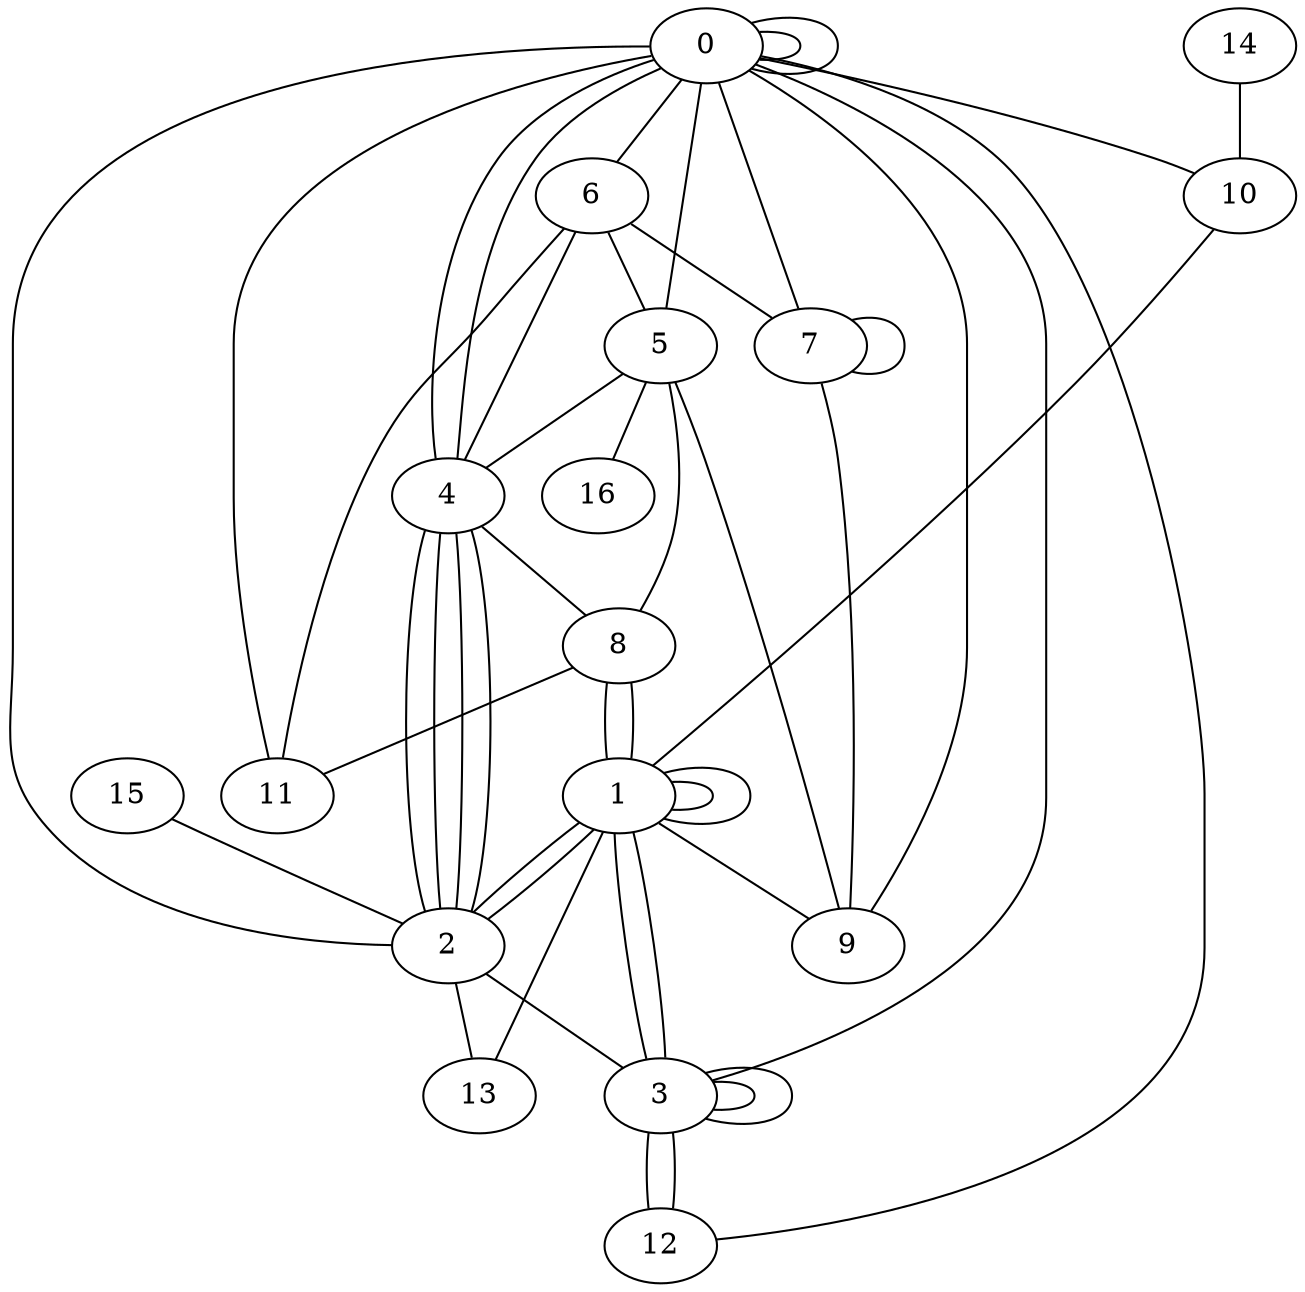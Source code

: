 graph G {
0;
1;
2;
3;
4;
5;
6;
7;
8;
9;
10;
11;
12;
13;
14;
15;
16;
0--10 ;
6--11 ;
0--4 ;
7--0 ;
4--2 ;
0--0 ;
7--9 ;
3--0 ;
6--7 ;
2--4 ;
2--1 ;
3--12 ;
2--0 ;
15--2 ;
6--4 ;
4--8 ;
6--5 ;
0--9 ;
2--3 ;
1--8 ;
1--2 ;
1--1 ;
3--3 ;
4--2 ;
0--0 ;
2--4 ;
5--16 ;
3--12 ;
13--1 ;
11--0 ;
5--4 ;
1--9 ;
14--10 ;
5--8 ;
1--3 ;
8--1 ;
3--3 ;
12--0 ;
2--13 ;
0--5 ;
0--6 ;
10--1 ;
1--3 ;
4--0 ;
1--1 ;
5--9 ;
8--11 ;
7--7 ;
}
